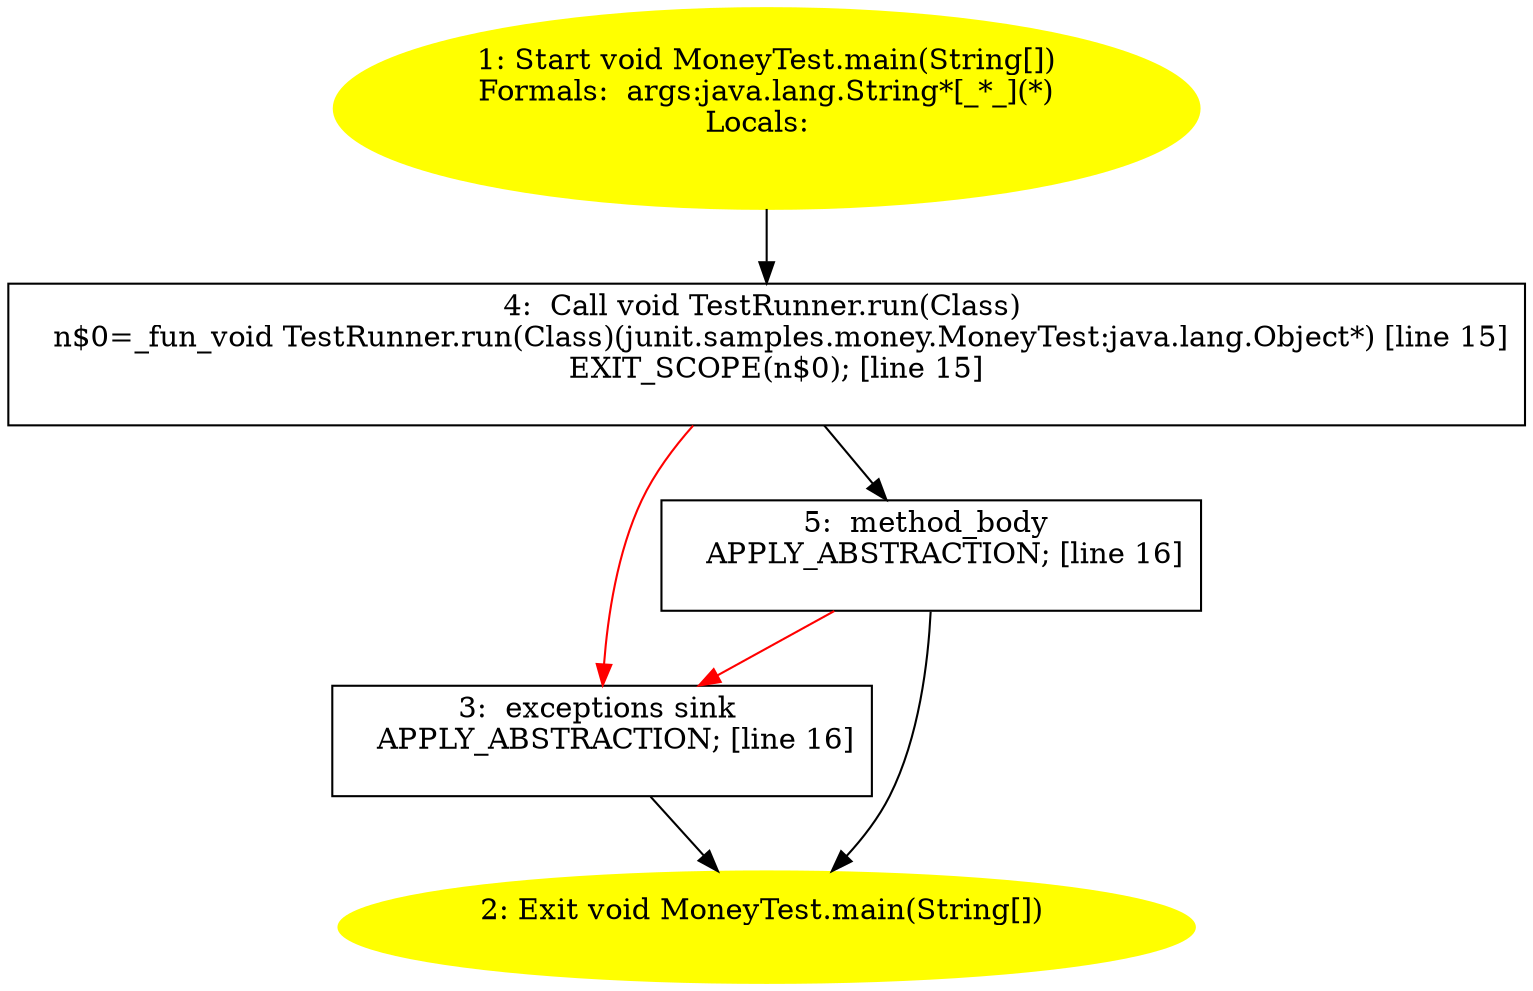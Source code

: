 /* @generated */
digraph cfg {
"junit.samples.money.MoneyTest.main(java.lang.String[]):void.e334d6e1fad8018b62f6440827677e60_1" [label="1: Start void MoneyTest.main(String[])\nFormals:  args:java.lang.String*[_*_](*)\nLocals:  \n  " color=yellow style=filled]
	

	 "junit.samples.money.MoneyTest.main(java.lang.String[]):void.e334d6e1fad8018b62f6440827677e60_1" -> "junit.samples.money.MoneyTest.main(java.lang.String[]):void.e334d6e1fad8018b62f6440827677e60_4" ;
"junit.samples.money.MoneyTest.main(java.lang.String[]):void.e334d6e1fad8018b62f6440827677e60_2" [label="2: Exit void MoneyTest.main(String[]) \n  " color=yellow style=filled]
	

"junit.samples.money.MoneyTest.main(java.lang.String[]):void.e334d6e1fad8018b62f6440827677e60_3" [label="3:  exceptions sink \n   APPLY_ABSTRACTION; [line 16]\n " shape="box"]
	

	 "junit.samples.money.MoneyTest.main(java.lang.String[]):void.e334d6e1fad8018b62f6440827677e60_3" -> "junit.samples.money.MoneyTest.main(java.lang.String[]):void.e334d6e1fad8018b62f6440827677e60_2" ;
"junit.samples.money.MoneyTest.main(java.lang.String[]):void.e334d6e1fad8018b62f6440827677e60_4" [label="4:  Call void TestRunner.run(Class) \n   n$0=_fun_void TestRunner.run(Class)(junit.samples.money.MoneyTest:java.lang.Object*) [line 15]\n  EXIT_SCOPE(n$0); [line 15]\n " shape="box"]
	

	 "junit.samples.money.MoneyTest.main(java.lang.String[]):void.e334d6e1fad8018b62f6440827677e60_4" -> "junit.samples.money.MoneyTest.main(java.lang.String[]):void.e334d6e1fad8018b62f6440827677e60_5" ;
	 "junit.samples.money.MoneyTest.main(java.lang.String[]):void.e334d6e1fad8018b62f6440827677e60_4" -> "junit.samples.money.MoneyTest.main(java.lang.String[]):void.e334d6e1fad8018b62f6440827677e60_3" [color="red" ];
"junit.samples.money.MoneyTest.main(java.lang.String[]):void.e334d6e1fad8018b62f6440827677e60_5" [label="5:  method_body \n   APPLY_ABSTRACTION; [line 16]\n " shape="box"]
	

	 "junit.samples.money.MoneyTest.main(java.lang.String[]):void.e334d6e1fad8018b62f6440827677e60_5" -> "junit.samples.money.MoneyTest.main(java.lang.String[]):void.e334d6e1fad8018b62f6440827677e60_2" ;
	 "junit.samples.money.MoneyTest.main(java.lang.String[]):void.e334d6e1fad8018b62f6440827677e60_5" -> "junit.samples.money.MoneyTest.main(java.lang.String[]):void.e334d6e1fad8018b62f6440827677e60_3" [color="red" ];
}
